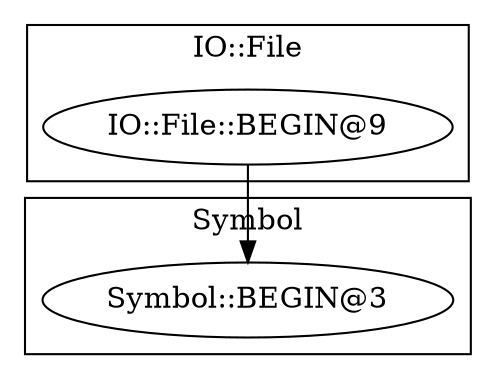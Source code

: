 digraph {
graph [overlap=false]
subgraph cluster_Symbol {
	label="Symbol";
	"Symbol::BEGIN@3";
}
subgraph cluster_IO_File {
	label="IO::File";
	"IO::File::BEGIN@9";
}
"IO::File::BEGIN@9" -> "Symbol::BEGIN@3";
}
